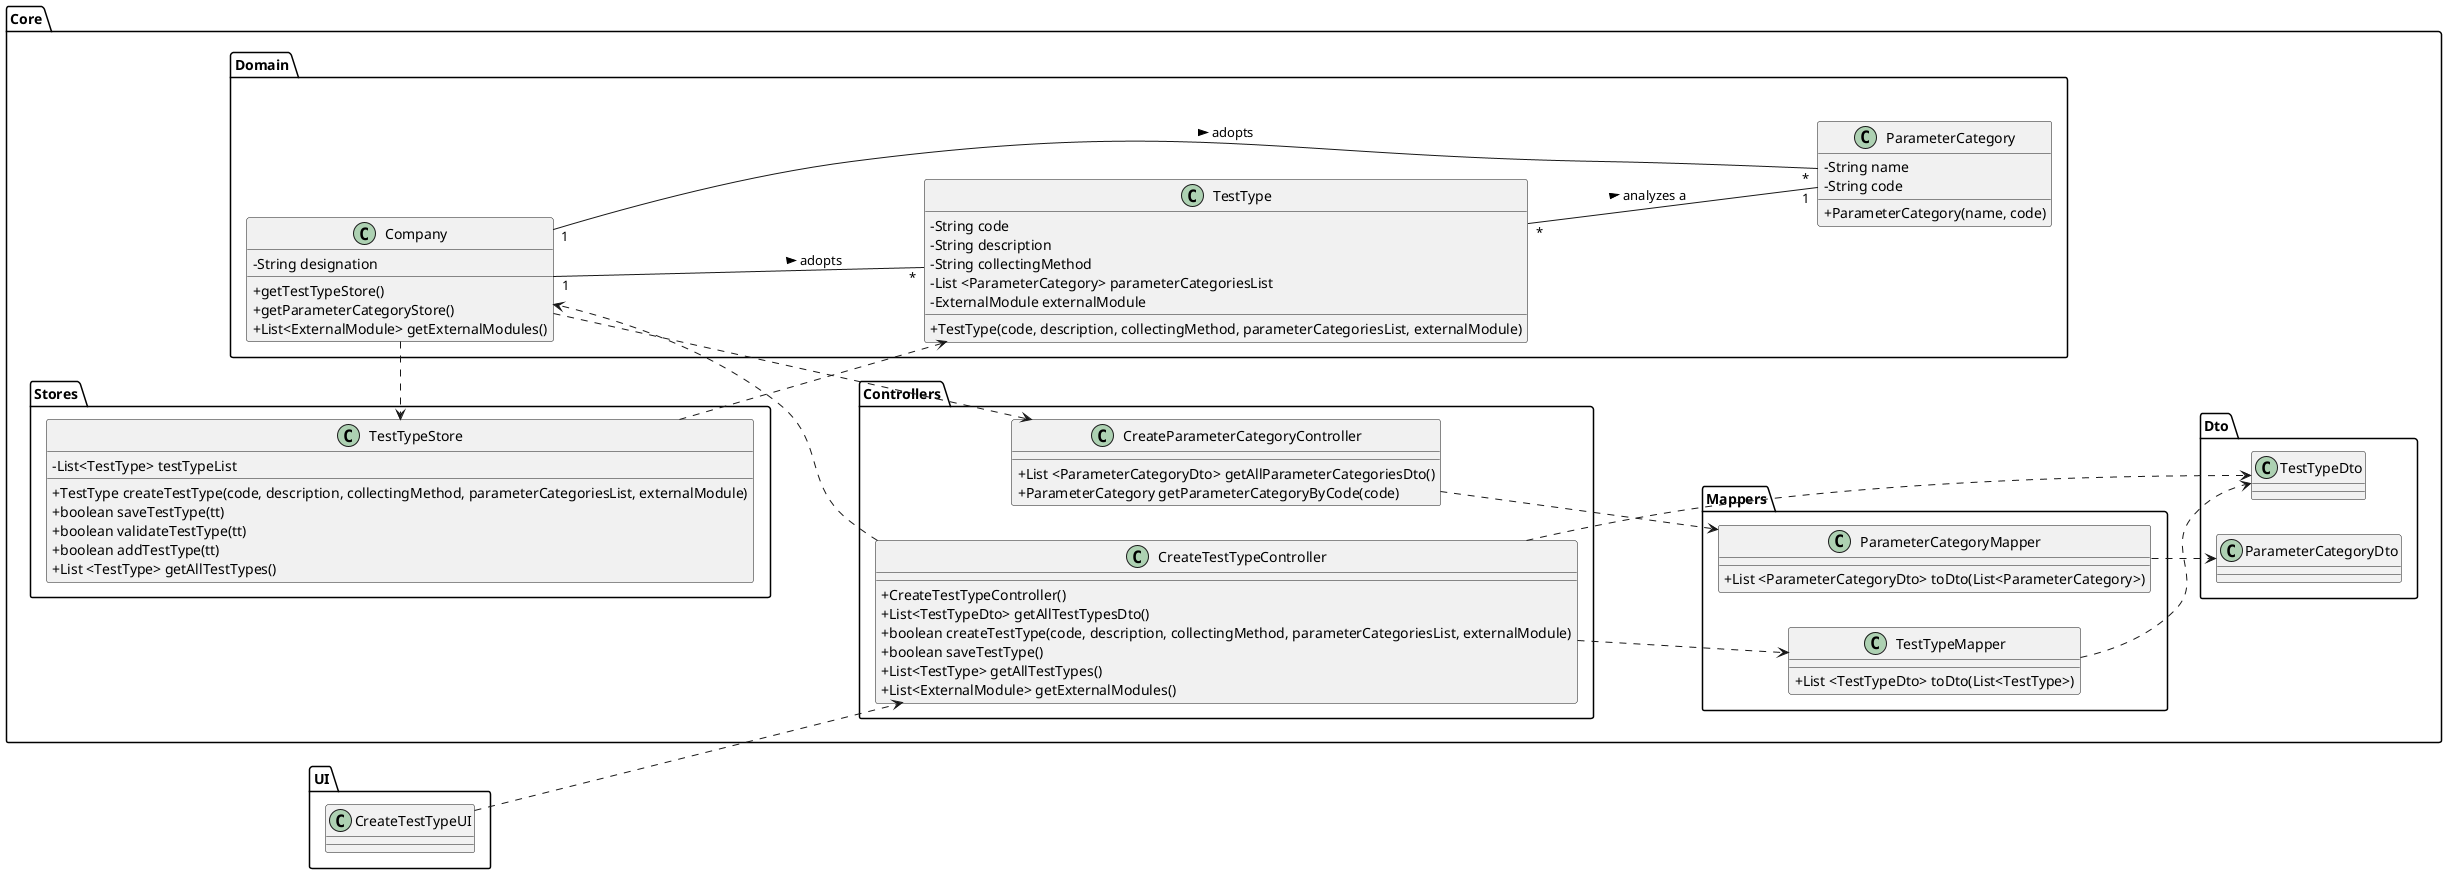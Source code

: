 @startuml
skinparam classAttributeIconSize 0
left to right direction

package Core{

package Domain{
class "Company" as C {
-String designation
+getTestTypeStore()
+getParameterCategoryStore()
+List<ExternalModule> getExternalModules()
}

class "ParameterCategory" as PC{
-String name
-String code
+ParameterCategory(name, code)
}

class "TestType" as TT {
-String code
-String description
-String collectingMethod
-List <ParameterCategory> parameterCategoriesList
-ExternalModule externalModule
+TestType(code, description, collectingMethod, parameterCategoriesList, externalModule)
}

}



package Stores{
class "TestTypeStore" as TTS{
-List<TestType> testTypeList
+TestType createTestType(code, description, collectingMethod, parameterCategoriesList, externalModule)
+boolean saveTestType(tt)
+boolean validateTestType(tt)
+boolean addTestType(tt)
+List <TestType> getAllTestTypes()
}
}



package Controllers{
class "CreateTestTypeController" as CTTC {
+CreateTestTypeController()
+List<TestTypeDto> getAllTestTypesDto()
+boolean createTestType(code, description, collectingMethod, parameterCategoriesList, externalModule)
+boolean saveTestType()
+List<TestType> getAllTestTypes()
+List<ExternalModule> getExternalModules()
}



class "CreateParameterCategoryController" as CPCS{
+List <ParameterCategoryDto> getAllParameterCategoriesDto()
+ParameterCategory getParameterCategoryByCode(code)
}

}

package Mappers{
class "TestTypeMapper" as ttM{
+List <TestTypeDto> toDto(List<TestType>)
}

class "ParameterCategoryMapper" as pcM{
+List <ParameterCategoryDto> toDto(List<ParameterCategory>)
}

}


package Dto{
class "TestTypeDto" as ttDto{
}

class "ParameterCategoryDto" as pcDto{
}

}

}
package UI{
class "CreateTestTypeUI" as CTTUI
}

CTTUI ..> CTTC
C ..> CPCS
C ..> TTS
CTTC ..> C
CTTC ..> ttM
CTTC ..> ttDto
TT "*" -- "1" PC : > analyzes a
TTS ..> TT
ttM ..> ttDto
pcM ..> pcDto
CPCS ..> pcM

C "1" -- "*" TT : > adopts
C "1" -- "*" PC : > adopts

@enduml